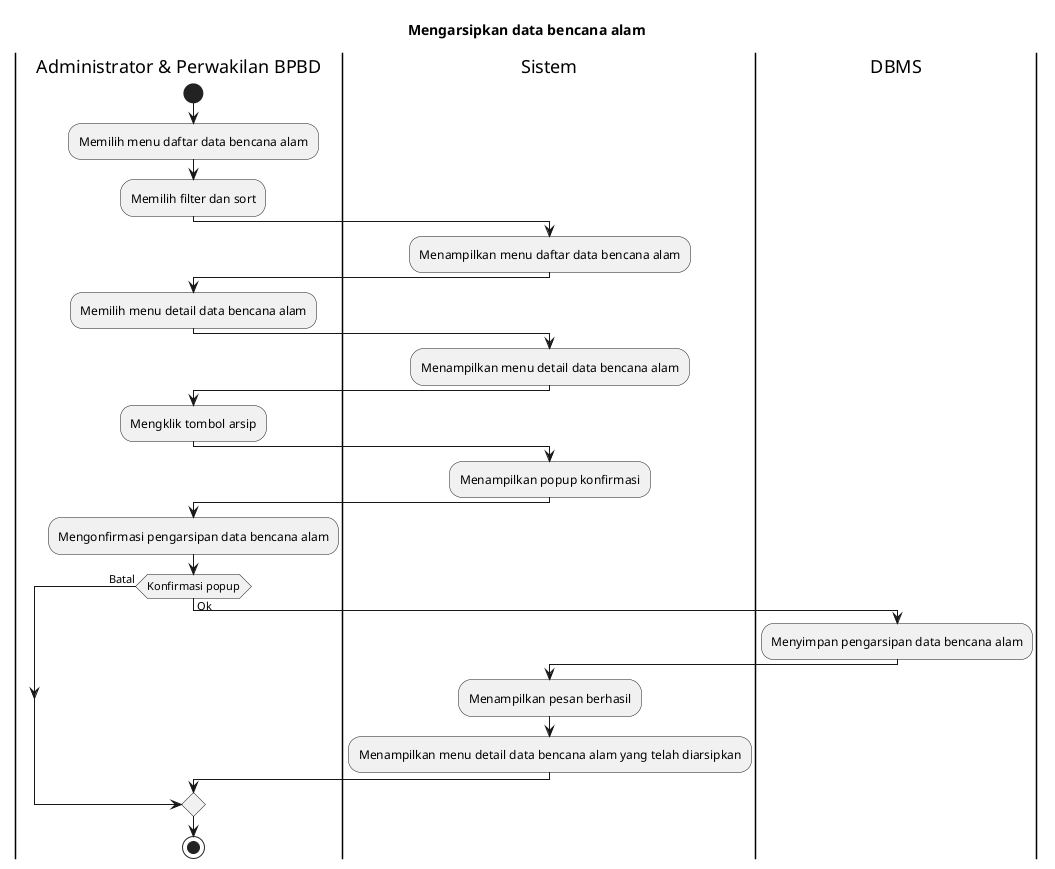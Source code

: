 @startuml UC-MGDISASTER-009 - Mengarsipkan data bencana alam
title Mengarsipkan data bencana alam

|Administrator & Perwakilan BPBD|
start
:Memilih menu daftar data bencana alam;
:Memilih filter dan sort;

|Sistem|
:Menampilkan menu daftar data bencana alam;

|Administrator & Perwakilan BPBD|
:Memilih menu detail data bencana alam;

|Sistem|
:Menampilkan menu detail data bencana alam;

|Administrator & Perwakilan BPBD|
:Mengklik tombol arsip;

|Sistem|
:Menampilkan popup konfirmasi;

|Administrator & Perwakilan BPBD|
:Mengonfirmasi pengarsipan data bencana alam;

if (Konfirmasi popup) then (Batal)
else (Ok)
  |DBMS|
  :Menyimpan pengarsipan data bencana alam;

  |Sistem|
  :Menampilkan pesan berhasil;
  :Menampilkan menu detail data bencana alam yang telah diarsipkan;
endif

|Administrator & Perwakilan BPBD|
stop

@enduml